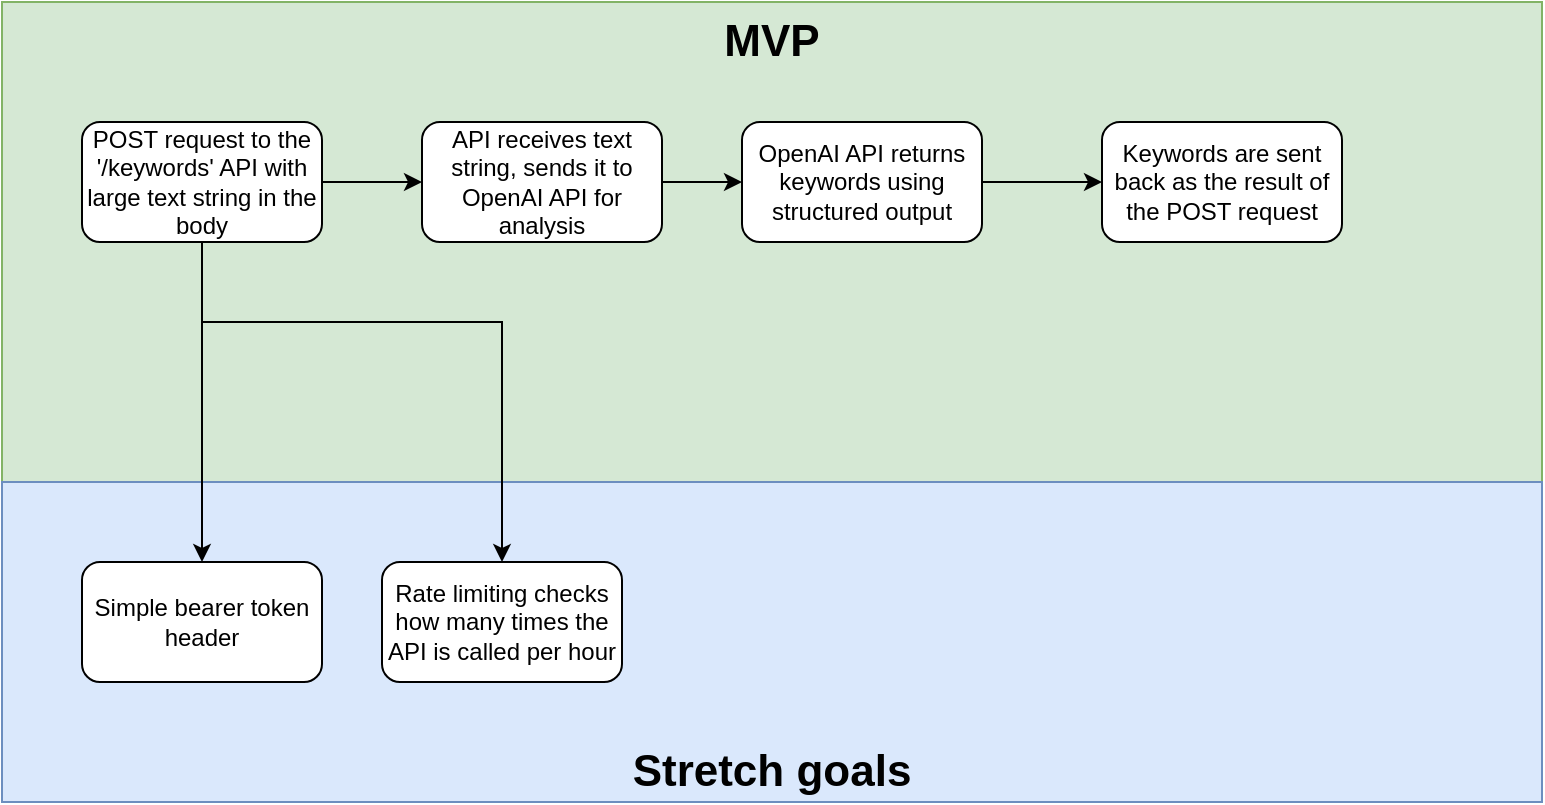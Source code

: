 <mxfile version="28.0.7">
  <diagram name="Page-1" id="ojW7OteOCrZsB84ZvSOL">
    <mxGraphModel dx="1376" dy="799" grid="1" gridSize="10" guides="1" tooltips="1" connect="1" arrows="1" fold="1" page="1" pageScale="1" pageWidth="850" pageHeight="1100" math="0" shadow="0">
      <root>
        <mxCell id="0" />
        <mxCell id="1" parent="0" />
        <mxCell id="CjP13xM7e6sfv52TlpYq-1" value="&lt;b&gt;MVP&lt;/b&gt;" style="rounded=0;whiteSpace=wrap;html=1;fillColor=#d5e8d4;strokeColor=#82b366;verticalAlign=top;fontSize=22;" vertex="1" parent="1">
          <mxGeometry x="40" y="40" width="770" height="240" as="geometry" />
        </mxCell>
        <mxCell id="CjP13xM7e6sfv52TlpYq-2" value="&lt;b&gt;&lt;font style=&quot;font-size: 22px;&quot;&gt;Stretch goals&lt;/font&gt;&lt;/b&gt;" style="rounded=0;whiteSpace=wrap;html=1;fillColor=#dae8fc;strokeColor=#6c8ebf;verticalAlign=bottom;" vertex="1" parent="1">
          <mxGeometry x="40" y="280" width="770" height="160" as="geometry" />
        </mxCell>
        <mxCell id="CjP13xM7e6sfv52TlpYq-5" value="" style="edgeStyle=orthogonalEdgeStyle;rounded=0;orthogonalLoop=1;jettySize=auto;html=1;" edge="1" parent="1" source="CjP13xM7e6sfv52TlpYq-3" target="CjP13xM7e6sfv52TlpYq-4">
          <mxGeometry relative="1" as="geometry" />
        </mxCell>
        <mxCell id="CjP13xM7e6sfv52TlpYq-13" style="edgeStyle=orthogonalEdgeStyle;rounded=0;orthogonalLoop=1;jettySize=auto;html=1;" edge="1" parent="1" source="CjP13xM7e6sfv52TlpYq-3" target="CjP13xM7e6sfv52TlpYq-12">
          <mxGeometry relative="1" as="geometry" />
        </mxCell>
        <mxCell id="CjP13xM7e6sfv52TlpYq-14" style="edgeStyle=orthogonalEdgeStyle;rounded=0;orthogonalLoop=1;jettySize=auto;html=1;" edge="1" parent="1" source="CjP13xM7e6sfv52TlpYq-3" target="CjP13xM7e6sfv52TlpYq-10">
          <mxGeometry relative="1" as="geometry">
            <Array as="points">
              <mxPoint x="140" y="200" />
              <mxPoint x="290" y="200" />
            </Array>
          </mxGeometry>
        </mxCell>
        <mxCell id="CjP13xM7e6sfv52TlpYq-3" value="POST request to the &#39;/keywords&#39; API with large text string in the body" style="rounded=1;whiteSpace=wrap;html=1;" vertex="1" parent="1">
          <mxGeometry x="80" y="100" width="120" height="60" as="geometry" />
        </mxCell>
        <mxCell id="CjP13xM7e6sfv52TlpYq-7" value="" style="edgeStyle=orthogonalEdgeStyle;rounded=0;orthogonalLoop=1;jettySize=auto;html=1;" edge="1" parent="1" source="CjP13xM7e6sfv52TlpYq-4" target="CjP13xM7e6sfv52TlpYq-6">
          <mxGeometry relative="1" as="geometry" />
        </mxCell>
        <mxCell id="CjP13xM7e6sfv52TlpYq-4" value="API receives text string, sends it to OpenAI API for analysis" style="whiteSpace=wrap;html=1;rounded=1;" vertex="1" parent="1">
          <mxGeometry x="250" y="100" width="120" height="60" as="geometry" />
        </mxCell>
        <mxCell id="CjP13xM7e6sfv52TlpYq-9" value="" style="edgeStyle=orthogonalEdgeStyle;rounded=0;orthogonalLoop=1;jettySize=auto;html=1;" edge="1" parent="1" source="CjP13xM7e6sfv52TlpYq-6" target="CjP13xM7e6sfv52TlpYq-8">
          <mxGeometry relative="1" as="geometry" />
        </mxCell>
        <mxCell id="CjP13xM7e6sfv52TlpYq-6" value="OpenAI API returns keywords using structured output" style="whiteSpace=wrap;html=1;rounded=1;" vertex="1" parent="1">
          <mxGeometry x="410" y="100" width="120" height="60" as="geometry" />
        </mxCell>
        <mxCell id="CjP13xM7e6sfv52TlpYq-8" value="Keywords are sent back as the result of the POST request" style="whiteSpace=wrap;html=1;rounded=1;" vertex="1" parent="1">
          <mxGeometry x="590" y="100" width="120" height="60" as="geometry" />
        </mxCell>
        <mxCell id="CjP13xM7e6sfv52TlpYq-10" value="Rate limiting checks how many times the API is called per hour" style="whiteSpace=wrap;html=1;rounded=1;" vertex="1" parent="1">
          <mxGeometry x="230" y="320" width="120" height="60" as="geometry" />
        </mxCell>
        <mxCell id="CjP13xM7e6sfv52TlpYq-12" value="Simple bearer token header" style="rounded=1;whiteSpace=wrap;html=1;" vertex="1" parent="1">
          <mxGeometry x="80" y="320" width="120" height="60" as="geometry" />
        </mxCell>
      </root>
    </mxGraphModel>
  </diagram>
</mxfile>
